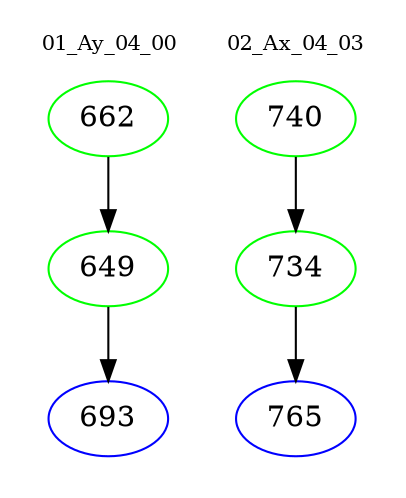 digraph{
subgraph cluster_0 {
color = white
label = "01_Ay_04_00";
fontsize=10;
T0_662 [label="662", color="green"]
T0_662 -> T0_649 [color="black"]
T0_649 [label="649", color="green"]
T0_649 -> T0_693 [color="black"]
T0_693 [label="693", color="blue"]
}
subgraph cluster_1 {
color = white
label = "02_Ax_04_03";
fontsize=10;
T1_740 [label="740", color="green"]
T1_740 -> T1_734 [color="black"]
T1_734 [label="734", color="green"]
T1_734 -> T1_765 [color="black"]
T1_765 [label="765", color="blue"]
}
}
